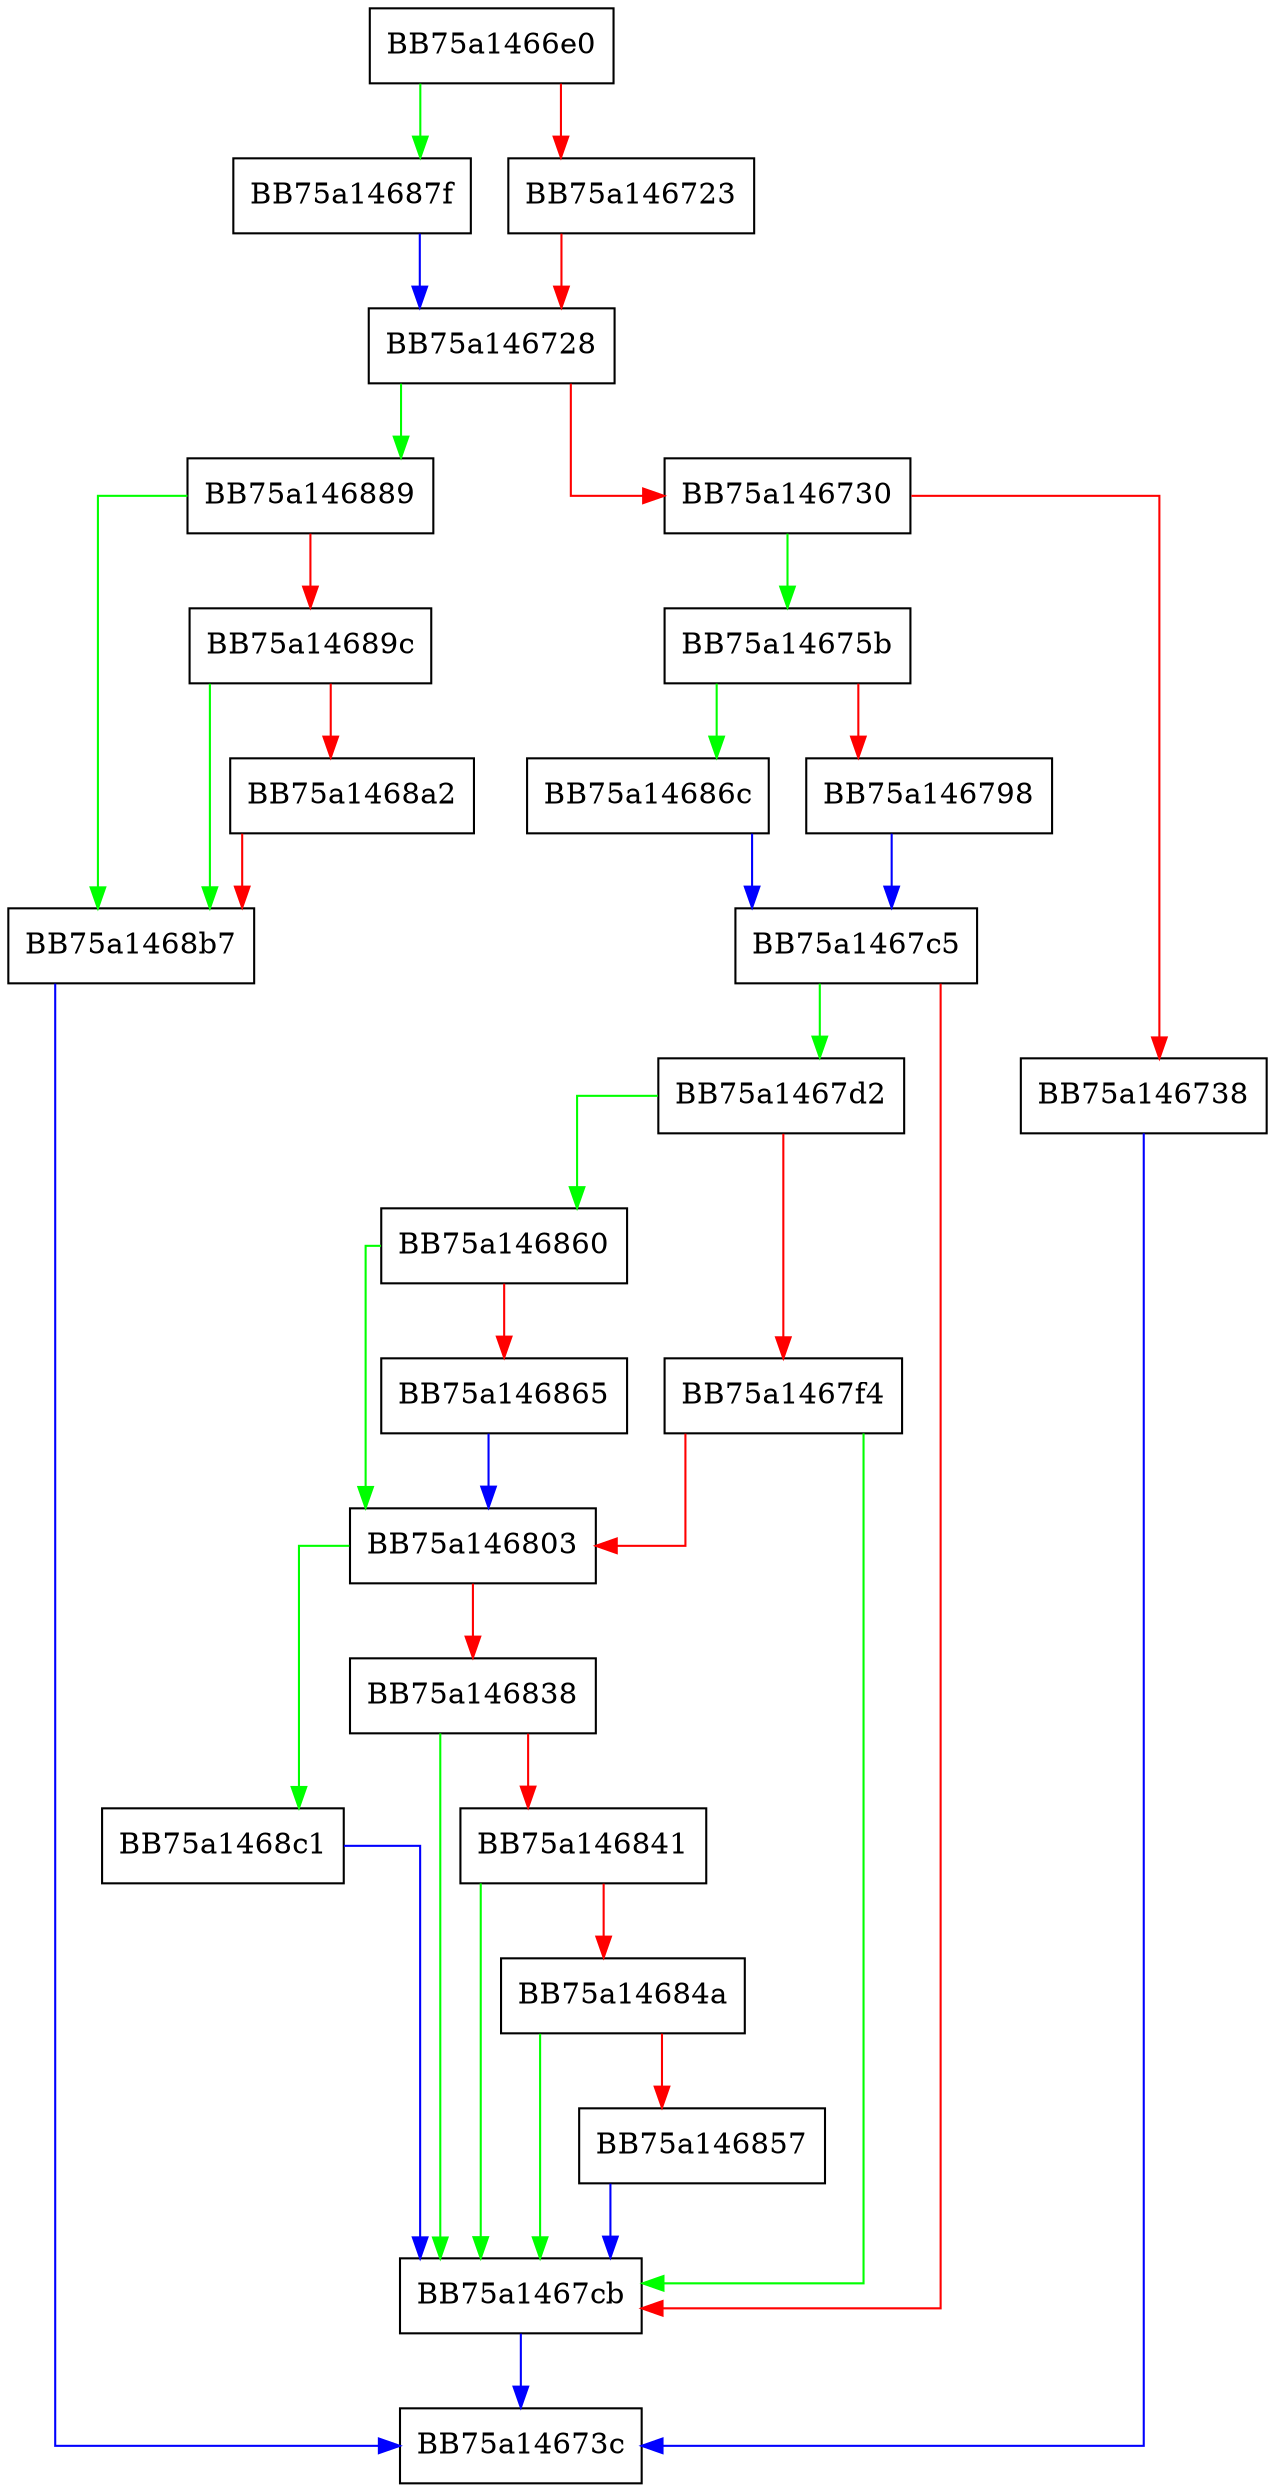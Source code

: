 digraph GetAttributes {
  node [shape="box"];
  graph [splines=ortho];
  BB75a1466e0 -> BB75a14687f [color="green"];
  BB75a1466e0 -> BB75a146723 [color="red"];
  BB75a146723 -> BB75a146728 [color="red"];
  BB75a146728 -> BB75a146889 [color="green"];
  BB75a146728 -> BB75a146730 [color="red"];
  BB75a146730 -> BB75a14675b [color="green"];
  BB75a146730 -> BB75a146738 [color="red"];
  BB75a146738 -> BB75a14673c [color="blue"];
  BB75a14675b -> BB75a14686c [color="green"];
  BB75a14675b -> BB75a146798 [color="red"];
  BB75a146798 -> BB75a1467c5 [color="blue"];
  BB75a1467c5 -> BB75a1467d2 [color="green"];
  BB75a1467c5 -> BB75a1467cb [color="red"];
  BB75a1467cb -> BB75a14673c [color="blue"];
  BB75a1467d2 -> BB75a146860 [color="green"];
  BB75a1467d2 -> BB75a1467f4 [color="red"];
  BB75a1467f4 -> BB75a1467cb [color="green"];
  BB75a1467f4 -> BB75a146803 [color="red"];
  BB75a146803 -> BB75a1468c1 [color="green"];
  BB75a146803 -> BB75a146838 [color="red"];
  BB75a146838 -> BB75a1467cb [color="green"];
  BB75a146838 -> BB75a146841 [color="red"];
  BB75a146841 -> BB75a1467cb [color="green"];
  BB75a146841 -> BB75a14684a [color="red"];
  BB75a14684a -> BB75a1467cb [color="green"];
  BB75a14684a -> BB75a146857 [color="red"];
  BB75a146857 -> BB75a1467cb [color="blue"];
  BB75a146860 -> BB75a146803 [color="green"];
  BB75a146860 -> BB75a146865 [color="red"];
  BB75a146865 -> BB75a146803 [color="blue"];
  BB75a14686c -> BB75a1467c5 [color="blue"];
  BB75a14687f -> BB75a146728 [color="blue"];
  BB75a146889 -> BB75a1468b7 [color="green"];
  BB75a146889 -> BB75a14689c [color="red"];
  BB75a14689c -> BB75a1468b7 [color="green"];
  BB75a14689c -> BB75a1468a2 [color="red"];
  BB75a1468a2 -> BB75a1468b7 [color="red"];
  BB75a1468b7 -> BB75a14673c [color="blue"];
  BB75a1468c1 -> BB75a1467cb [color="blue"];
}